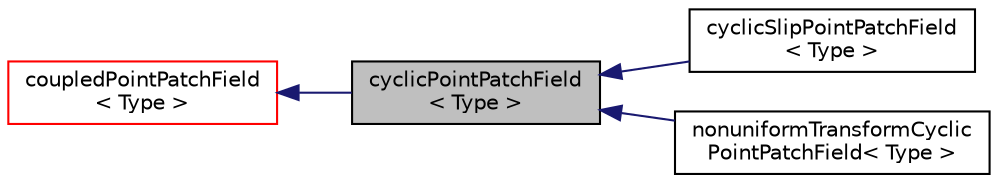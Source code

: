 digraph "cyclicPointPatchField&lt; Type &gt;"
{
  bgcolor="transparent";
  edge [fontname="Helvetica",fontsize="10",labelfontname="Helvetica",labelfontsize="10"];
  node [fontname="Helvetica",fontsize="10",shape=record];
  rankdir="LR";
  Node1 [label="cyclicPointPatchField\l\< Type \>",height=0.2,width=0.4,color="black", fillcolor="grey75", style="filled" fontcolor="black"];
  Node2 -> Node1 [dir="back",color="midnightblue",fontsize="10",style="solid",fontname="Helvetica"];
  Node2 [label="coupledPointPatchField\l\< Type \>",height=0.2,width=0.4,color="red",URL="$classFoam_1_1coupledPointPatchField.html",tooltip="A Coupled boundary condition for pointField. "];
  Node1 -> Node3 [dir="back",color="midnightblue",fontsize="10",style="solid",fontname="Helvetica"];
  Node3 [label="cyclicSlipPointPatchField\l\< Type \>",height=0.2,width=0.4,color="black",URL="$classFoam_1_1cyclicSlipPointPatchField.html",tooltip="Cyclic + slip constraints. "];
  Node1 -> Node4 [dir="back",color="midnightblue",fontsize="10",style="solid",fontname="Helvetica"];
  Node4 [label="nonuniformTransformCyclic\lPointPatchField\< Type \>",height=0.2,width=0.4,color="black",URL="$classFoam_1_1nonuniformTransformCyclicPointPatchField.html",tooltip="Cyclic + slip constraints. "];
}
